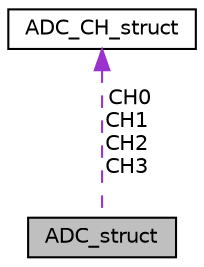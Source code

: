 digraph "ADC_struct"
{
  edge [fontname="Helvetica",fontsize="10",labelfontname="Helvetica",labelfontsize="10"];
  node [fontname="Helvetica",fontsize="10",shape=record];
  Node1 [label="ADC_struct",height=0.2,width=0.4,color="black", fillcolor="grey75", style="filled", fontcolor="black"];
  Node2 -> Node1 [dir="back",color="darkorchid3",fontsize="10",style="dashed",label=" CH0\nCH1\nCH2\nCH3" ,fontname="Helvetica"];
  Node2 [label="ADC_CH_struct",height=0.2,width=0.4,color="black", fillcolor="white", style="filled",URL="$structADC__CH__struct.html"];
}
